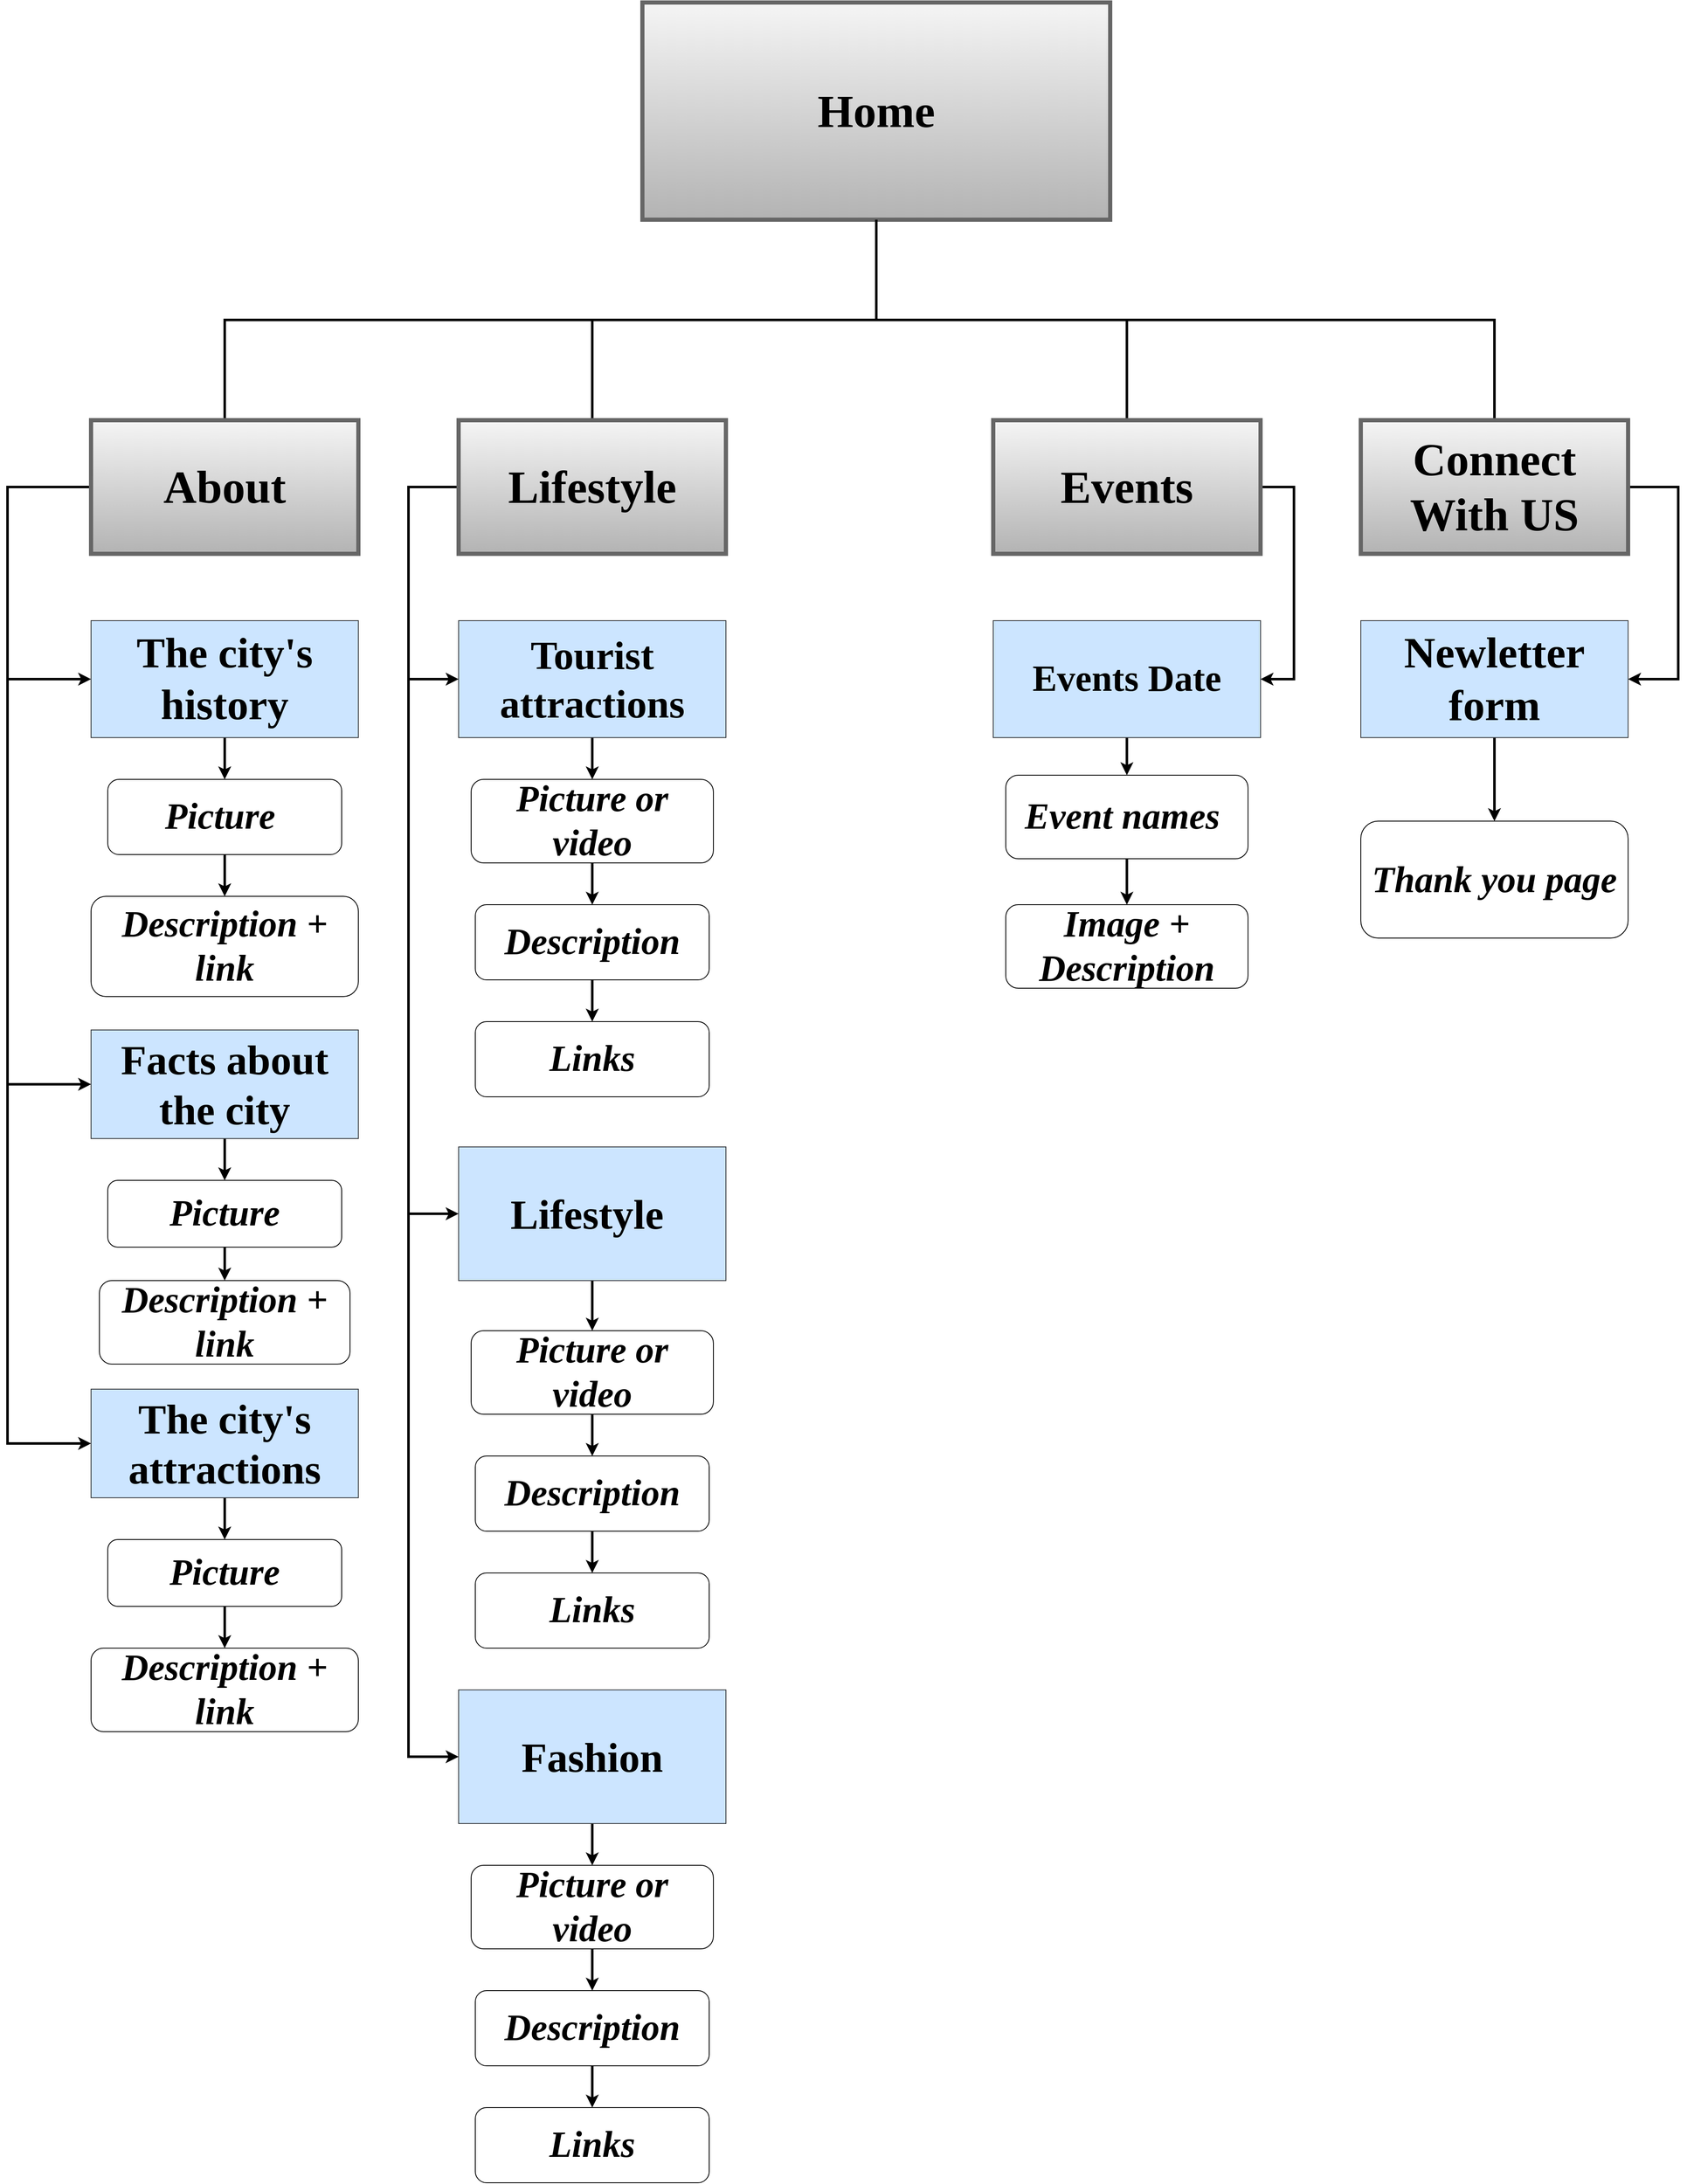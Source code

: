 <mxfile version="14.6.9" type="device"><diagram id="oehiVqnodbXDs5efghbt" name="Page-1"><mxGraphModel dx="2170" dy="1205" grid="1" gridSize="10" guides="1" tooltips="1" connect="1" arrows="1" fold="1" page="1" pageScale="1" pageWidth="3000" pageHeight="2700" math="0" shadow="0"><root><mxCell id="0"/><mxCell id="1" parent="0"/><mxCell id="qKxM1zYMNEty1JEXSGY1-9" style="edgeStyle=orthogonalEdgeStyle;rounded=0;orthogonalLoop=1;jettySize=auto;html=1;exitX=0.5;exitY=1;exitDx=0;exitDy=0;entryX=0.5;entryY=0;entryDx=0;entryDy=0;endArrow=none;endFill=0;strokeWidth=3;" parent="1" source="qKxM1zYMNEty1JEXSGY1-2" target="qKxM1zYMNEty1JEXSGY1-4" edge="1"><mxGeometry relative="1" as="geometry"/></mxCell><mxCell id="qKxM1zYMNEty1JEXSGY1-98" style="edgeStyle=orthogonalEdgeStyle;rounded=0;orthogonalLoop=1;jettySize=auto;html=1;exitX=0.5;exitY=1;exitDx=0;exitDy=0;entryX=0.5;entryY=0;entryDx=0;entryDy=0;startArrow=none;startFill=0;endArrow=none;endFill=0;endSize=6;strokeWidth=3;" parent="1" source="qKxM1zYMNEty1JEXSGY1-2" target="qKxM1zYMNEty1JEXSGY1-5" edge="1"><mxGeometry relative="1" as="geometry"/></mxCell><mxCell id="qKxM1zYMNEty1JEXSGY1-2" value="&lt;font face=&quot;Times New Roman&quot; style=&quot;font-size: 55px&quot;&gt;&lt;b&gt;Home&lt;/b&gt;&lt;/font&gt;" style="rounded=0;whiteSpace=wrap;html=1;strokeWidth=5;fillColor=#f5f5f5;strokeColor=#666666;gradientColor=#b3b3b3;" parent="1" vertex="1"><mxGeometry x="1320" y="60" width="560" height="260" as="geometry"/></mxCell><mxCell id="qKxM1zYMNEty1JEXSGY1-59" style="edgeStyle=orthogonalEdgeStyle;rounded=0;orthogonalLoop=1;jettySize=auto;html=1;exitX=0;exitY=0.5;exitDx=0;exitDy=0;entryX=0;entryY=0.5;entryDx=0;entryDy=0;startArrow=none;startFill=0;endArrow=classic;endFill=1;endSize=6;strokeWidth=3;" parent="1" source="qKxM1zYMNEty1JEXSGY1-4" target="qKxM1zYMNEty1JEXSGY1-13" edge="1"><mxGeometry relative="1" as="geometry"><Array as="points"><mxPoint x="560" y="640"/><mxPoint x="560" y="870"/></Array></mxGeometry></mxCell><mxCell id="qKxM1zYMNEty1JEXSGY1-60" style="edgeStyle=orthogonalEdgeStyle;rounded=0;orthogonalLoop=1;jettySize=auto;html=1;exitX=0;exitY=0.5;exitDx=0;exitDy=0;entryX=0;entryY=0.5;entryDx=0;entryDy=0;startArrow=none;startFill=0;endArrow=classic;endFill=1;endSize=6;strokeWidth=3;" parent="1" source="qKxM1zYMNEty1JEXSGY1-4" target="qKxM1zYMNEty1JEXSGY1-16" edge="1"><mxGeometry relative="1" as="geometry"><Array as="points"><mxPoint x="560" y="640"/><mxPoint x="560" y="1355"/></Array></mxGeometry></mxCell><mxCell id="qKxM1zYMNEty1JEXSGY1-61" style="edgeStyle=orthogonalEdgeStyle;rounded=0;orthogonalLoop=1;jettySize=auto;html=1;exitX=0;exitY=0.5;exitDx=0;exitDy=0;entryX=0;entryY=0.5;entryDx=0;entryDy=0;startArrow=none;startFill=0;endArrow=classic;endFill=1;endSize=6;strokeWidth=3;" parent="1" source="qKxM1zYMNEty1JEXSGY1-4" target="qKxM1zYMNEty1JEXSGY1-31" edge="1"><mxGeometry relative="1" as="geometry"><Array as="points"><mxPoint x="560" y="640"/><mxPoint x="560" y="1785"/></Array></mxGeometry></mxCell><mxCell id="qKxM1zYMNEty1JEXSGY1-4" value="&lt;font face=&quot;Times New Roman&quot;&gt;&lt;span style=&quot;font-size: 55px&quot;&gt;&lt;b&gt;About&lt;/b&gt;&lt;/span&gt;&lt;/font&gt;" style="rounded=0;whiteSpace=wrap;html=1;strokeWidth=5;fillColor=#f5f5f5;strokeColor=#666666;gradientColor=#b3b3b3;" parent="1" vertex="1"><mxGeometry x="660" y="560" width="320" height="160" as="geometry"/></mxCell><mxCell id="qKxM1zYMNEty1JEXSGY1-91" style="edgeStyle=orthogonalEdgeStyle;rounded=0;orthogonalLoop=1;jettySize=auto;html=1;exitX=1;exitY=0.5;exitDx=0;exitDy=0;entryX=1;entryY=0.5;entryDx=0;entryDy=0;startArrow=none;startFill=0;endArrow=classic;endFill=1;endSize=6;strokeWidth=3;" parent="1" source="qKxM1zYMNEty1JEXSGY1-5" target="qKxM1zYMNEty1JEXSGY1-80" edge="1"><mxGeometry relative="1" as="geometry"><Array as="points"><mxPoint x="2100" y="640"/><mxPoint x="2100" y="870"/></Array></mxGeometry></mxCell><mxCell id="qKxM1zYMNEty1JEXSGY1-5" value="&lt;font face=&quot;Times New Roman&quot;&gt;&lt;span style=&quot;font-size: 55px&quot;&gt;&lt;b&gt;Events&lt;/b&gt;&lt;/span&gt;&lt;/font&gt;" style="rounded=0;whiteSpace=wrap;html=1;strokeWidth=5;fillColor=#f5f5f5;strokeColor=#666666;gradientColor=#b3b3b3;" parent="1" vertex="1"><mxGeometry x="1740" y="560" width="320" height="160" as="geometry"/></mxCell><mxCell id="qKxM1zYMNEty1JEXSGY1-11" style="edgeStyle=orthogonalEdgeStyle;rounded=0;orthogonalLoop=1;jettySize=auto;html=1;exitX=0.5;exitY=0;exitDx=0;exitDy=0;entryX=0.5;entryY=1;entryDx=0;entryDy=0;endArrow=none;endFill=0;strokeWidth=3;" parent="1" source="qKxM1zYMNEty1JEXSGY1-6" target="qKxM1zYMNEty1JEXSGY1-2" edge="1"><mxGeometry relative="1" as="geometry"/></mxCell><mxCell id="qKxM1zYMNEty1JEXSGY1-51" style="edgeStyle=orthogonalEdgeStyle;rounded=0;orthogonalLoop=1;jettySize=auto;html=1;exitX=0;exitY=0.5;exitDx=0;exitDy=0;entryX=0;entryY=0.5;entryDx=0;entryDy=0;startArrow=none;startFill=0;endArrow=classic;endFill=1;endSize=6;strokeWidth=3;" parent="1" source="qKxM1zYMNEty1JEXSGY1-6" target="qKxM1zYMNEty1JEXSGY1-40" edge="1"><mxGeometry relative="1" as="geometry"><Array as="points"><mxPoint x="1040" y="640"/><mxPoint x="1040" y="870"/></Array></mxGeometry></mxCell><mxCell id="qKxM1zYMNEty1JEXSGY1-62" style="edgeStyle=orthogonalEdgeStyle;rounded=0;orthogonalLoop=1;jettySize=auto;html=1;exitX=0;exitY=0.5;exitDx=0;exitDy=0;entryX=0;entryY=0.5;entryDx=0;entryDy=0;startArrow=none;startFill=0;endArrow=classic;endFill=1;endSize=6;strokeWidth=3;" parent="1" source="qKxM1zYMNEty1JEXSGY1-6" target="qKxM1zYMNEty1JEXSGY1-58" edge="1"><mxGeometry relative="1" as="geometry"><Array as="points"><mxPoint x="1040" y="640"/><mxPoint x="1040" y="1510"/></Array></mxGeometry></mxCell><mxCell id="qKxM1zYMNEty1JEXSGY1-99" style="edgeStyle=orthogonalEdgeStyle;rounded=0;orthogonalLoop=1;jettySize=auto;html=1;exitX=0;exitY=0.5;exitDx=0;exitDy=0;entryX=0;entryY=0.5;entryDx=0;entryDy=0;startArrow=none;startFill=0;endArrow=classic;endFill=1;endSize=6;strokeWidth=3;" parent="1" source="qKxM1zYMNEty1JEXSGY1-6" target="qKxM1zYMNEty1JEXSGY1-72" edge="1"><mxGeometry relative="1" as="geometry"><Array as="points"><mxPoint x="1040" y="640"/><mxPoint x="1040" y="2160"/></Array></mxGeometry></mxCell><mxCell id="qKxM1zYMNEty1JEXSGY1-6" value="&lt;font face=&quot;Times New Roman&quot;&gt;&lt;span style=&quot;font-size: 55px&quot;&gt;&lt;b&gt;Lifestyle&lt;/b&gt;&lt;/span&gt;&lt;/font&gt;" style="rounded=0;whiteSpace=wrap;html=1;strokeWidth=5;fillColor=#f5f5f5;strokeColor=#666666;gradientColor=#b3b3b3;" parent="1" vertex="1"><mxGeometry x="1100" y="560" width="320" height="160" as="geometry"/></mxCell><mxCell id="qKxM1zYMNEty1JEXSGY1-10" style="edgeStyle=orthogonalEdgeStyle;rounded=0;orthogonalLoop=1;jettySize=auto;html=1;exitX=0.5;exitY=0;exitDx=0;exitDy=0;entryX=0.5;entryY=1;entryDx=0;entryDy=0;endArrow=none;endFill=0;strokeWidth=3;" parent="1" source="qKxM1zYMNEty1JEXSGY1-7" target="qKxM1zYMNEty1JEXSGY1-2" edge="1"><mxGeometry relative="1" as="geometry"/></mxCell><mxCell id="qKxM1zYMNEty1JEXSGY1-93" style="edgeStyle=orthogonalEdgeStyle;rounded=0;orthogonalLoop=1;jettySize=auto;html=1;exitX=1;exitY=0.5;exitDx=0;exitDy=0;entryX=1;entryY=0.5;entryDx=0;entryDy=0;startArrow=none;startFill=0;endArrow=classic;endFill=1;endSize=6;strokeWidth=3;" parent="1" source="qKxM1zYMNEty1JEXSGY1-7" target="qKxM1zYMNEty1JEXSGY1-92" edge="1"><mxGeometry relative="1" as="geometry"><Array as="points"><mxPoint x="2560" y="640"/><mxPoint x="2560" y="870"/></Array></mxGeometry></mxCell><mxCell id="qKxM1zYMNEty1JEXSGY1-7" value="&lt;font face=&quot;Times New Roman&quot;&gt;&lt;span style=&quot;font-size: 55px&quot;&gt;&lt;b&gt;Connect With US&lt;/b&gt;&lt;/span&gt;&lt;/font&gt;" style="rounded=0;whiteSpace=wrap;html=1;strokeWidth=5;fillColor=#f5f5f5;strokeColor=#666666;gradientColor=#b3b3b3;" parent="1" vertex="1"><mxGeometry x="2180" y="560" width="320" height="160" as="geometry"/></mxCell><mxCell id="qKxM1zYMNEty1JEXSGY1-19" style="edgeStyle=orthogonalEdgeStyle;rounded=0;orthogonalLoop=1;jettySize=auto;html=1;exitX=0.5;exitY=1;exitDx=0;exitDy=0;entryX=0.5;entryY=0;entryDx=0;entryDy=0;endArrow=classic;endFill=1;strokeWidth=3;startArrow=none;startFill=0;" parent="1" source="qKxM1zYMNEty1JEXSGY1-13" target="qKxM1zYMNEty1JEXSGY1-14" edge="1"><mxGeometry relative="1" as="geometry"/></mxCell><mxCell id="qKxM1zYMNEty1JEXSGY1-13" value="&lt;font face=&quot;Times New Roman&quot; size=&quot;1&quot;&gt;&lt;b style=&quot;font-size: 51px&quot;&gt;The city's history&lt;/b&gt;&lt;/font&gt;" style="rounded=0;whiteSpace=wrap;html=1;strokeWidth=1;sketch=0;shadow=0;glass=0;fillColor=#cce5ff;strokeColor=#36393d;" parent="1" vertex="1"><mxGeometry x="660" y="800" width="320" height="140" as="geometry"/></mxCell><mxCell id="qKxM1zYMNEty1JEXSGY1-20" style="edgeStyle=orthogonalEdgeStyle;rounded=0;orthogonalLoop=1;jettySize=auto;html=1;exitX=0.5;exitY=1;exitDx=0;exitDy=0;entryX=0.5;entryY=0;entryDx=0;entryDy=0;endArrow=classic;endFill=1;strokeWidth=3;fontStyle=1" parent="1" source="qKxM1zYMNEty1JEXSGY1-14" target="qKxM1zYMNEty1JEXSGY1-17" edge="1"><mxGeometry relative="1" as="geometry"/></mxCell><mxCell id="qKxM1zYMNEty1JEXSGY1-14" value="&lt;font face=&quot;Times New Roman&quot; style=&quot;font-size: 44px&quot;&gt;&lt;i&gt;Picture&amp;nbsp;&lt;/i&gt;&lt;/font&gt;" style="rounded=1;whiteSpace=wrap;html=1;strokeWidth=1;glass=0;fontStyle=1" parent="1" vertex="1"><mxGeometry x="680" y="990" width="280" height="90" as="geometry"/></mxCell><mxCell id="qKxM1zYMNEty1JEXSGY1-24" style="edgeStyle=orthogonalEdgeStyle;rounded=0;orthogonalLoop=1;jettySize=auto;html=1;exitX=0.5;exitY=1;exitDx=0;exitDy=0;entryX=0.5;entryY=0;entryDx=0;entryDy=0;endArrow=classic;endFill=1;strokeWidth=3;fontStyle=1" parent="1" source="qKxM1zYMNEty1JEXSGY1-15" target="qKxM1zYMNEty1JEXSGY1-23" edge="1"><mxGeometry relative="1" as="geometry"/></mxCell><mxCell id="qKxM1zYMNEty1JEXSGY1-15" value="&lt;font face=&quot;Times New Roman&quot; size=&quot;1&quot;&gt;&lt;span style=&quot;font-size: 44px&quot;&gt;&lt;i&gt;Picture&lt;/i&gt;&lt;/span&gt;&lt;/font&gt;" style="rounded=1;whiteSpace=wrap;html=1;strokeWidth=1;fontStyle=1" parent="1" vertex="1"><mxGeometry x="680" y="1470" width="280" height="80" as="geometry"/></mxCell><mxCell id="qKxM1zYMNEty1JEXSGY1-22" style="edgeStyle=orthogonalEdgeStyle;rounded=0;orthogonalLoop=1;jettySize=auto;html=1;exitX=0.5;exitY=1;exitDx=0;exitDy=0;entryX=0.5;entryY=0;entryDx=0;entryDy=0;endArrow=classic;endFill=1;strokeWidth=3;fontStyle=1" parent="1" source="qKxM1zYMNEty1JEXSGY1-16" target="qKxM1zYMNEty1JEXSGY1-15" edge="1"><mxGeometry relative="1" as="geometry"/></mxCell><mxCell id="qKxM1zYMNEty1JEXSGY1-16" value="&lt;font face=&quot;Times New Roman&quot; style=&quot;font-size: 50px&quot;&gt;Facts about the city&lt;/font&gt;" style="rounded=0;whiteSpace=wrap;html=1;strokeWidth=1;fillColor=#cce5ff;strokeColor=#36393d;fontStyle=1" parent="1" vertex="1"><mxGeometry x="660" y="1290" width="320" height="130" as="geometry"/></mxCell><mxCell id="qKxM1zYMNEty1JEXSGY1-17" value="&lt;font face=&quot;Times New Roman&quot; size=&quot;1&quot;&gt;&lt;span style=&quot;font-size: 44px&quot;&gt;&lt;i&gt;Description + link&lt;/i&gt;&lt;/span&gt;&lt;/font&gt;" style="rounded=1;whiteSpace=wrap;html=1;strokeWidth=1;fontStyle=1" parent="1" vertex="1"><mxGeometry x="660" y="1130" width="320" height="120" as="geometry"/></mxCell><mxCell id="qKxM1zYMNEty1JEXSGY1-23" value="&lt;font face=&quot;Times New Roman&quot; size=&quot;1&quot;&gt;&lt;span style=&quot;font-size: 44px&quot;&gt;&lt;i&gt;Description + link&lt;/i&gt;&lt;/span&gt;&lt;/font&gt;" style="rounded=1;whiteSpace=wrap;html=1;strokeWidth=1;fontStyle=1" parent="1" vertex="1"><mxGeometry x="670" y="1590" width="300" height="100" as="geometry"/></mxCell><mxCell id="qKxM1zYMNEty1JEXSGY1-28" style="edgeStyle=orthogonalEdgeStyle;rounded=0;orthogonalLoop=1;jettySize=auto;html=1;exitX=0.5;exitY=1;exitDx=0;exitDy=0;entryX=0.5;entryY=0;entryDx=0;entryDy=0;endArrow=classic;endFill=1;strokeWidth=3;fontStyle=1" parent="1" source="qKxM1zYMNEty1JEXSGY1-29" target="qKxM1zYMNEty1JEXSGY1-32" edge="1"><mxGeometry relative="1" as="geometry"/></mxCell><mxCell id="qKxM1zYMNEty1JEXSGY1-29" value="&lt;font face=&quot;Times New Roman&quot; size=&quot;1&quot;&gt;&lt;span style=&quot;font-size: 44px&quot;&gt;&lt;i&gt;Picture&lt;/i&gt;&lt;/span&gt;&lt;/font&gt;" style="rounded=1;whiteSpace=wrap;html=1;strokeWidth=1;fontStyle=1" parent="1" vertex="1"><mxGeometry x="680" y="1900" width="280" height="80" as="geometry"/></mxCell><mxCell id="qKxM1zYMNEty1JEXSGY1-30" style="edgeStyle=orthogonalEdgeStyle;rounded=0;orthogonalLoop=1;jettySize=auto;html=1;exitX=0.5;exitY=1;exitDx=0;exitDy=0;endArrow=classic;endFill=1;strokeWidth=3;entryX=0.5;entryY=0;entryDx=0;entryDy=0;fontStyle=1" parent="1" source="qKxM1zYMNEty1JEXSGY1-31" target="qKxM1zYMNEty1JEXSGY1-29" edge="1"><mxGeometry relative="1" as="geometry"><mxPoint x="890" y="1870" as="targetPoint"/></mxGeometry></mxCell><mxCell id="qKxM1zYMNEty1JEXSGY1-31" value="&lt;font face=&quot;Times New Roman&quot; style=&quot;font-size: 50px&quot;&gt;The city's attractions&lt;/font&gt;" style="rounded=0;whiteSpace=wrap;html=1;strokeWidth=1;fillColor=#cce5ff;strokeColor=#36393d;fontStyle=1" parent="1" vertex="1"><mxGeometry x="660" y="1720" width="320" height="130" as="geometry"/></mxCell><mxCell id="qKxM1zYMNEty1JEXSGY1-32" value="&lt;font face=&quot;Times New Roman&quot; style=&quot;font-size: 44px&quot;&gt;&lt;i&gt;Description + link&lt;/i&gt;&lt;/font&gt;" style="rounded=1;whiteSpace=wrap;html=1;strokeWidth=1;fontStyle=1" parent="1" vertex="1"><mxGeometry x="660" y="2030" width="320" height="100" as="geometry"/></mxCell><mxCell id="qKxM1zYMNEty1JEXSGY1-46" style="edgeStyle=orthogonalEdgeStyle;rounded=0;orthogonalLoop=1;jettySize=auto;html=1;exitX=0.5;exitY=1;exitDx=0;exitDy=0;entryX=0.5;entryY=0;entryDx=0;entryDy=0;startArrow=none;startFill=0;endArrow=classic;endFill=1;endSize=6;strokeWidth=3;" parent="1" source="qKxM1zYMNEty1JEXSGY1-40" target="qKxM1zYMNEty1JEXSGY1-42" edge="1"><mxGeometry relative="1" as="geometry"/></mxCell><mxCell id="qKxM1zYMNEty1JEXSGY1-40" value="&lt;font face=&quot;Times New Roman&quot; size=&quot;1&quot;&gt;&lt;b style=&quot;font-size: 48px&quot;&gt;Tourist attractions&lt;/b&gt;&lt;/font&gt;" style="rounded=0;whiteSpace=wrap;html=1;strokeWidth=1;sketch=0;shadow=0;glass=0;fillColor=#cce5ff;strokeColor=#36393d;" parent="1" vertex="1"><mxGeometry x="1100" y="800" width="320" height="140" as="geometry"/></mxCell><mxCell id="qKxM1zYMNEty1JEXSGY1-52" style="edgeStyle=orthogonalEdgeStyle;rounded=0;orthogonalLoop=1;jettySize=auto;html=1;exitX=0.5;exitY=1;exitDx=0;exitDy=0;entryX=0.5;entryY=0;entryDx=0;entryDy=0;startArrow=none;startFill=0;endArrow=classic;endFill=1;endSize=6;strokeWidth=3;fontStyle=1" parent="1" source="qKxM1zYMNEty1JEXSGY1-42" target="qKxM1zYMNEty1JEXSGY1-43" edge="1"><mxGeometry relative="1" as="geometry"/></mxCell><mxCell id="qKxM1zYMNEty1JEXSGY1-42" value="&lt;font face=&quot;Times New Roman&quot; style=&quot;font-size: 44px&quot;&gt;&lt;i&gt;Picture or video&lt;/i&gt;&lt;/font&gt;" style="rounded=1;whiteSpace=wrap;html=1;strokeWidth=1;glass=0;fontStyle=1" parent="1" vertex="1"><mxGeometry x="1115" y="990" width="290" height="100" as="geometry"/></mxCell><mxCell id="qKxM1zYMNEty1JEXSGY1-50" style="edgeStyle=orthogonalEdgeStyle;rounded=0;orthogonalLoop=1;jettySize=auto;html=1;exitX=0.5;exitY=1;exitDx=0;exitDy=0;entryX=0.5;entryY=0;entryDx=0;entryDy=0;startArrow=none;startFill=0;endArrow=classic;endFill=1;endSize=6;strokeWidth=3;fontStyle=1" parent="1" source="qKxM1zYMNEty1JEXSGY1-43" target="qKxM1zYMNEty1JEXSGY1-44" edge="1"><mxGeometry relative="1" as="geometry"/></mxCell><mxCell id="qKxM1zYMNEty1JEXSGY1-43" value="&lt;font face=&quot;Times New Roman&quot; size=&quot;1&quot;&gt;&lt;span style=&quot;font-size: 44px&quot;&gt;&lt;i&gt;Description&lt;/i&gt;&lt;/span&gt;&lt;/font&gt;" style="rounded=1;whiteSpace=wrap;html=1;strokeWidth=1;fontStyle=1" parent="1" vertex="1"><mxGeometry x="1120" y="1140" width="280" height="90" as="geometry"/></mxCell><mxCell id="qKxM1zYMNEty1JEXSGY1-44" value="&lt;font face=&quot;Times New Roman&quot;&gt;&lt;span style=&quot;font-size: 44px&quot;&gt;&lt;i&gt;Links&lt;/i&gt;&lt;/span&gt;&lt;/font&gt;" style="rounded=1;whiteSpace=wrap;html=1;strokeWidth=1;fontStyle=1" parent="1" vertex="1"><mxGeometry x="1120" y="1280" width="280" height="90" as="geometry"/></mxCell><mxCell id="qKxM1zYMNEty1JEXSGY1-70" style="edgeStyle=orthogonalEdgeStyle;rounded=0;orthogonalLoop=1;jettySize=auto;html=1;exitX=0.5;exitY=1;exitDx=0;exitDy=0;entryX=0.5;entryY=0;entryDx=0;entryDy=0;startArrow=none;startFill=0;endArrow=classic;endFill=1;endSize=6;strokeWidth=3;fontStyle=1" parent="1" source="qKxM1zYMNEty1JEXSGY1-58" target="qKxM1zYMNEty1JEXSGY1-66" edge="1"><mxGeometry relative="1" as="geometry"/></mxCell><mxCell id="qKxM1zYMNEty1JEXSGY1-58" value="&lt;font face=&quot;Times New Roman&quot; style=&quot;font-size: 50px&quot;&gt;Lifestyle&amp;nbsp;&lt;/font&gt;" style="rounded=0;whiteSpace=wrap;html=1;strokeWidth=1;sketch=0;shadow=0;glass=0;fillColor=#cce5ff;strokeColor=#36393d;fontStyle=1" parent="1" vertex="1"><mxGeometry x="1100" y="1430" width="320" height="160" as="geometry"/></mxCell><mxCell id="qKxM1zYMNEty1JEXSGY1-65" style="edgeStyle=orthogonalEdgeStyle;rounded=0;orthogonalLoop=1;jettySize=auto;html=1;exitX=0.5;exitY=1;exitDx=0;exitDy=0;entryX=0.5;entryY=0;entryDx=0;entryDy=0;startArrow=none;startFill=0;endArrow=classic;endFill=1;endSize=6;strokeWidth=3;fontStyle=1" parent="1" source="qKxM1zYMNEty1JEXSGY1-66" target="qKxM1zYMNEty1JEXSGY1-68" edge="1"><mxGeometry relative="1" as="geometry"/></mxCell><mxCell id="qKxM1zYMNEty1JEXSGY1-66" value="&lt;font face=&quot;Times New Roman&quot; style=&quot;font-size: 44px&quot;&gt;&lt;i&gt;Picture or video&lt;/i&gt;&lt;/font&gt;" style="rounded=1;whiteSpace=wrap;html=1;strokeWidth=1;glass=0;fontStyle=1" parent="1" vertex="1"><mxGeometry x="1115" y="1650" width="290" height="100" as="geometry"/></mxCell><mxCell id="qKxM1zYMNEty1JEXSGY1-67" style="edgeStyle=orthogonalEdgeStyle;rounded=0;orthogonalLoop=1;jettySize=auto;html=1;exitX=0.5;exitY=1;exitDx=0;exitDy=0;entryX=0.5;entryY=0;entryDx=0;entryDy=0;startArrow=none;startFill=0;endArrow=classic;endFill=1;endSize=6;strokeWidth=3;fontStyle=1" parent="1" source="qKxM1zYMNEty1JEXSGY1-68" target="qKxM1zYMNEty1JEXSGY1-69" edge="1"><mxGeometry relative="1" as="geometry"/></mxCell><mxCell id="qKxM1zYMNEty1JEXSGY1-68" value="&lt;font face=&quot;Times New Roman&quot; size=&quot;1&quot;&gt;&lt;span style=&quot;font-size: 44px&quot;&gt;&lt;i&gt;Description&lt;/i&gt;&lt;/span&gt;&lt;/font&gt;" style="rounded=1;whiteSpace=wrap;html=1;strokeWidth=1;fontStyle=1" parent="1" vertex="1"><mxGeometry x="1120" y="1800" width="280" height="90" as="geometry"/></mxCell><mxCell id="qKxM1zYMNEty1JEXSGY1-69" value="&lt;font face=&quot;Times New Roman&quot;&gt;&lt;span style=&quot;font-size: 44px&quot;&gt;&lt;i&gt;Links&lt;/i&gt;&lt;/span&gt;&lt;/font&gt;" style="rounded=1;whiteSpace=wrap;html=1;strokeWidth=1;fontStyle=1" parent="1" vertex="1"><mxGeometry x="1120" y="1940" width="280" height="90" as="geometry"/></mxCell><mxCell id="qKxM1zYMNEty1JEXSGY1-71" style="edgeStyle=orthogonalEdgeStyle;rounded=0;orthogonalLoop=1;jettySize=auto;html=1;exitX=0.5;exitY=1;exitDx=0;exitDy=0;entryX=0.5;entryY=0;entryDx=0;entryDy=0;startArrow=none;startFill=0;endArrow=classic;endFill=1;endSize=6;strokeWidth=3;fontStyle=1" parent="1" source="qKxM1zYMNEty1JEXSGY1-72" target="qKxM1zYMNEty1JEXSGY1-74" edge="1"><mxGeometry relative="1" as="geometry"/></mxCell><mxCell id="qKxM1zYMNEty1JEXSGY1-72" value="&lt;font face=&quot;Times New Roman&quot; style=&quot;font-size: 50px&quot;&gt;Fashion&lt;/font&gt;" style="rounded=0;whiteSpace=wrap;html=1;strokeWidth=1;sketch=0;shadow=0;glass=0;fillColor=#cce5ff;strokeColor=#36393d;fontStyle=1" parent="1" vertex="1"><mxGeometry x="1100" y="2080" width="320" height="160" as="geometry"/></mxCell><mxCell id="qKxM1zYMNEty1JEXSGY1-73" style="edgeStyle=orthogonalEdgeStyle;rounded=0;orthogonalLoop=1;jettySize=auto;html=1;exitX=0.5;exitY=1;exitDx=0;exitDy=0;entryX=0.5;entryY=0;entryDx=0;entryDy=0;startArrow=none;startFill=0;endArrow=classic;endFill=1;endSize=6;strokeWidth=3;fontStyle=1" parent="1" source="qKxM1zYMNEty1JEXSGY1-74" target="qKxM1zYMNEty1JEXSGY1-76" edge="1"><mxGeometry relative="1" as="geometry"/></mxCell><mxCell id="qKxM1zYMNEty1JEXSGY1-74" value="&lt;font face=&quot;Times New Roman&quot; style=&quot;font-size: 44px&quot;&gt;&lt;i&gt;Picture or video&lt;/i&gt;&lt;/font&gt;" style="rounded=1;whiteSpace=wrap;html=1;strokeWidth=1;glass=0;fontStyle=1" parent="1" vertex="1"><mxGeometry x="1115" y="2290" width="290" height="100" as="geometry"/></mxCell><mxCell id="qKxM1zYMNEty1JEXSGY1-75" style="edgeStyle=orthogonalEdgeStyle;rounded=0;orthogonalLoop=1;jettySize=auto;html=1;exitX=0.5;exitY=1;exitDx=0;exitDy=0;entryX=0.5;entryY=0;entryDx=0;entryDy=0;startArrow=none;startFill=0;endArrow=classic;endFill=1;endSize=6;strokeWidth=3;fontStyle=1" parent="1" source="qKxM1zYMNEty1JEXSGY1-76" target="qKxM1zYMNEty1JEXSGY1-77" edge="1"><mxGeometry relative="1" as="geometry"/></mxCell><mxCell id="qKxM1zYMNEty1JEXSGY1-76" value="&lt;font face=&quot;Times New Roman&quot; size=&quot;1&quot;&gt;&lt;span style=&quot;font-size: 44px&quot;&gt;&lt;i&gt;Description&lt;/i&gt;&lt;/span&gt;&lt;/font&gt;" style="rounded=1;whiteSpace=wrap;html=1;strokeWidth=1;fontStyle=1" parent="1" vertex="1"><mxGeometry x="1120" y="2440" width="280" height="90" as="geometry"/></mxCell><mxCell id="qKxM1zYMNEty1JEXSGY1-77" value="&lt;font face=&quot;Times New Roman&quot;&gt;&lt;span style=&quot;font-size: 44px&quot;&gt;&lt;i&gt;Links&lt;/i&gt;&lt;/span&gt;&lt;/font&gt;" style="rounded=1;whiteSpace=wrap;html=1;strokeWidth=1;fontStyle=1" parent="1" vertex="1"><mxGeometry x="1120" y="2580" width="280" height="90" as="geometry"/></mxCell><mxCell id="qKxM1zYMNEty1JEXSGY1-88" style="edgeStyle=orthogonalEdgeStyle;rounded=0;orthogonalLoop=1;jettySize=auto;html=1;exitX=0.5;exitY=1;exitDx=0;exitDy=0;entryX=0.5;entryY=0;entryDx=0;entryDy=0;startArrow=none;startFill=0;endArrow=classic;endFill=1;endSize=6;strokeWidth=3;" parent="1" source="qKxM1zYMNEty1JEXSGY1-80" target="qKxM1zYMNEty1JEXSGY1-86" edge="1"><mxGeometry relative="1" as="geometry"/></mxCell><mxCell id="qKxM1zYMNEty1JEXSGY1-80" value="&lt;font face=&quot;Times New Roman&quot;&gt;&lt;span style=&quot;font-size: 44px&quot;&gt;&lt;b&gt;Events Date&lt;/b&gt;&lt;/span&gt;&lt;/font&gt;" style="rounded=0;whiteSpace=wrap;html=1;strokeWidth=1;sketch=0;shadow=0;glass=0;fillColor=#cce5ff;strokeColor=#36393d;" parent="1" vertex="1"><mxGeometry x="1740" y="800" width="320" height="140" as="geometry"/></mxCell><mxCell id="qKxM1zYMNEty1JEXSGY1-89" style="edgeStyle=orthogonalEdgeStyle;rounded=0;orthogonalLoop=1;jettySize=auto;html=1;exitX=0.5;exitY=1;exitDx=0;exitDy=0;entryX=0.5;entryY=0;entryDx=0;entryDy=0;startArrow=none;startFill=0;endArrow=classic;endFill=1;endSize=6;strokeWidth=3;" parent="1" source="qKxM1zYMNEty1JEXSGY1-86" target="qKxM1zYMNEty1JEXSGY1-87" edge="1"><mxGeometry relative="1" as="geometry"/></mxCell><mxCell id="qKxM1zYMNEty1JEXSGY1-86" value="&lt;font face=&quot;Times New Roman&quot;&gt;&lt;span style=&quot;font-size: 44px&quot;&gt;&lt;i&gt;&lt;b&gt;Event names&amp;nbsp;&lt;/b&gt;&lt;/i&gt;&lt;/span&gt;&lt;/font&gt;" style="rounded=1;whiteSpace=wrap;html=1;strokeWidth=1;glass=0;" parent="1" vertex="1"><mxGeometry x="1755" y="985" width="290" height="100" as="geometry"/></mxCell><mxCell id="qKxM1zYMNEty1JEXSGY1-87" value="&lt;font face=&quot;Times New Roman&quot;&gt;&lt;span style=&quot;font-size: 44px&quot;&gt;&lt;i&gt;&lt;b&gt;Image + Description&lt;/b&gt;&lt;/i&gt;&lt;/span&gt;&lt;/font&gt;" style="rounded=1;whiteSpace=wrap;html=1;strokeWidth=1;glass=0;" parent="1" vertex="1"><mxGeometry x="1755" y="1140" width="290" height="100" as="geometry"/></mxCell><mxCell id="qKxM1zYMNEty1JEXSGY1-100" style="edgeStyle=orthogonalEdgeStyle;rounded=0;orthogonalLoop=1;jettySize=auto;html=1;exitX=0.5;exitY=1;exitDx=0;exitDy=0;entryX=0.5;entryY=0;entryDx=0;entryDy=0;startArrow=none;startFill=0;endArrow=classic;endFill=1;endSize=6;strokeWidth=3;" parent="1" source="qKxM1zYMNEty1JEXSGY1-92" target="qKxM1zYMNEty1JEXSGY1-94" edge="1"><mxGeometry relative="1" as="geometry"/></mxCell><mxCell id="qKxM1zYMNEty1JEXSGY1-92" value="&lt;font face=&quot;Times New Roman&quot;&gt;&lt;span style=&quot;font-size: 52px&quot;&gt;&lt;b&gt;Newletter form&lt;/b&gt;&lt;/span&gt;&lt;/font&gt;" style="rounded=0;whiteSpace=wrap;html=1;strokeWidth=1;sketch=0;shadow=0;glass=0;fillColor=#cce5ff;strokeColor=#36393d;" parent="1" vertex="1"><mxGeometry x="2180" y="800" width="320" height="140" as="geometry"/></mxCell><mxCell id="qKxM1zYMNEty1JEXSGY1-94" value="&lt;font face=&quot;Times New Roman&quot; style=&quot;font-size: 44px;&quot;&gt;&lt;span style=&quot;font-size: 44px;&quot;&gt;&lt;span style=&quot;font-size: 44px;&quot;&gt;Thank you page&lt;/span&gt;&lt;/span&gt;&lt;/font&gt;" style="rounded=1;whiteSpace=wrap;html=1;strokeWidth=1;sketch=0;shadow=0;glass=0;fontStyle=3;fontSize=44;" parent="1" vertex="1"><mxGeometry x="2180" y="1040" width="320" height="140" as="geometry"/></mxCell></root></mxGraphModel></diagram></mxfile>